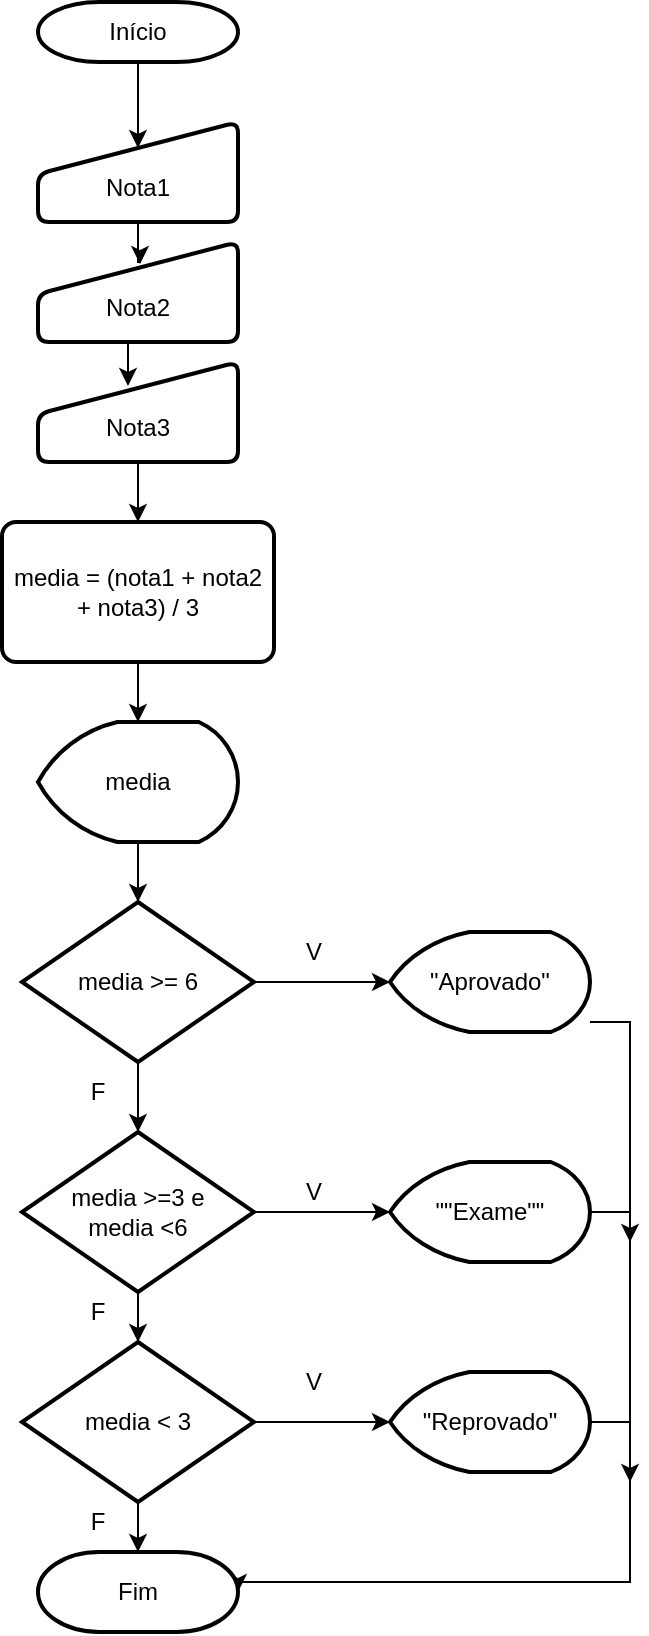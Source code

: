 <mxfile version="20.8.5" type="device"><diagram id="a6M2rhfie6XRvkPBrQMT" name="Página-1"><mxGraphModel dx="1067" dy="576" grid="1" gridSize="10" guides="1" tooltips="1" connect="1" arrows="1" fold="1" page="1" pageScale="1" pageWidth="827" pageHeight="1169" math="0" shadow="0"><root><mxCell id="0"/><mxCell id="1" parent="0"/><mxCell id="QRM32ppiAZKZiCz4vngZ-9" style="edgeStyle=orthogonalEdgeStyle;rounded=0;orthogonalLoop=1;jettySize=auto;html=1;entryX=0.5;entryY=0.26;entryDx=0;entryDy=0;entryPerimeter=0;" edge="1" parent="1" source="QRM32ppiAZKZiCz4vngZ-1" target="QRM32ppiAZKZiCz4vngZ-2"><mxGeometry relative="1" as="geometry"/></mxCell><mxCell id="QRM32ppiAZKZiCz4vngZ-1" value="Início" style="strokeWidth=2;html=1;shape=mxgraph.flowchart.terminator;whiteSpace=wrap;" vertex="1" parent="1"><mxGeometry x="364" y="20" width="100" height="30" as="geometry"/></mxCell><mxCell id="QRM32ppiAZKZiCz4vngZ-10" style="edgeStyle=orthogonalEdgeStyle;rounded=0;orthogonalLoop=1;jettySize=auto;html=1;entryX=0.51;entryY=0.22;entryDx=0;entryDy=0;entryPerimeter=0;" edge="1" parent="1" source="QRM32ppiAZKZiCz4vngZ-2" target="QRM32ppiAZKZiCz4vngZ-3"><mxGeometry relative="1" as="geometry"/></mxCell><mxCell id="QRM32ppiAZKZiCz4vngZ-2" value="&lt;br&gt;Nota1" style="html=1;strokeWidth=2;shape=manualInput;whiteSpace=wrap;rounded=1;size=26;arcSize=11;" vertex="1" parent="1"><mxGeometry x="364" y="80" width="100" height="50" as="geometry"/></mxCell><mxCell id="QRM32ppiAZKZiCz4vngZ-11" style="edgeStyle=orthogonalEdgeStyle;rounded=0;orthogonalLoop=1;jettySize=auto;html=1;exitX=0.5;exitY=1;exitDx=0;exitDy=0;entryX=0.45;entryY=0.24;entryDx=0;entryDy=0;entryPerimeter=0;" edge="1" parent="1" source="QRM32ppiAZKZiCz4vngZ-3" target="QRM32ppiAZKZiCz4vngZ-4"><mxGeometry relative="1" as="geometry"/></mxCell><mxCell id="QRM32ppiAZKZiCz4vngZ-3" value="&lt;br&gt;Nota2" style="html=1;strokeWidth=2;shape=manualInput;whiteSpace=wrap;rounded=1;size=26;arcSize=11;" vertex="1" parent="1"><mxGeometry x="364" y="140" width="100" height="50" as="geometry"/></mxCell><mxCell id="QRM32ppiAZKZiCz4vngZ-12" style="edgeStyle=orthogonalEdgeStyle;rounded=0;orthogonalLoop=1;jettySize=auto;html=1;exitX=0.5;exitY=1;exitDx=0;exitDy=0;entryX=0.5;entryY=0;entryDx=0;entryDy=0;" edge="1" parent="1" source="QRM32ppiAZKZiCz4vngZ-4" target="QRM32ppiAZKZiCz4vngZ-5"><mxGeometry relative="1" as="geometry"/></mxCell><mxCell id="QRM32ppiAZKZiCz4vngZ-4" value="&lt;br&gt;Nota3" style="html=1;strokeWidth=2;shape=manualInput;whiteSpace=wrap;rounded=1;size=26;arcSize=11;" vertex="1" parent="1"><mxGeometry x="364" y="200" width="100" height="50" as="geometry"/></mxCell><mxCell id="QRM32ppiAZKZiCz4vngZ-13" style="edgeStyle=orthogonalEdgeStyle;rounded=0;orthogonalLoop=1;jettySize=auto;html=1;exitX=0.5;exitY=1;exitDx=0;exitDy=0;entryX=0.5;entryY=0;entryDx=0;entryDy=0;entryPerimeter=0;" edge="1" parent="1" source="QRM32ppiAZKZiCz4vngZ-5" target="QRM32ppiAZKZiCz4vngZ-6"><mxGeometry relative="1" as="geometry"/></mxCell><mxCell id="QRM32ppiAZKZiCz4vngZ-5" value="media = (nota1 + nota2 + nota3) / 3" style="rounded=1;whiteSpace=wrap;html=1;absoluteArcSize=1;arcSize=14;strokeWidth=2;" vertex="1" parent="1"><mxGeometry x="346" y="280" width="136" height="70" as="geometry"/></mxCell><mxCell id="QRM32ppiAZKZiCz4vngZ-14" style="edgeStyle=orthogonalEdgeStyle;rounded=0;orthogonalLoop=1;jettySize=auto;html=1;exitX=0.5;exitY=1;exitDx=0;exitDy=0;exitPerimeter=0;" edge="1" parent="1" source="QRM32ppiAZKZiCz4vngZ-6" target="QRM32ppiAZKZiCz4vngZ-7"><mxGeometry relative="1" as="geometry"/></mxCell><mxCell id="QRM32ppiAZKZiCz4vngZ-6" value="media" style="strokeWidth=2;html=1;shape=mxgraph.flowchart.display;whiteSpace=wrap;" vertex="1" parent="1"><mxGeometry x="364" y="380" width="100" height="60" as="geometry"/></mxCell><mxCell id="QRM32ppiAZKZiCz4vngZ-15" style="edgeStyle=orthogonalEdgeStyle;rounded=0;orthogonalLoop=1;jettySize=auto;html=1;exitX=1;exitY=0.5;exitDx=0;exitDy=0;exitPerimeter=0;" edge="1" parent="1" source="QRM32ppiAZKZiCz4vngZ-7" target="QRM32ppiAZKZiCz4vngZ-8"><mxGeometry relative="1" as="geometry"/></mxCell><mxCell id="QRM32ppiAZKZiCz4vngZ-24" style="edgeStyle=orthogonalEdgeStyle;rounded=0;orthogonalLoop=1;jettySize=auto;html=1;exitX=0.5;exitY=1;exitDx=0;exitDy=0;exitPerimeter=0;entryX=0.5;entryY=0;entryDx=0;entryDy=0;entryPerimeter=0;" edge="1" parent="1" source="QRM32ppiAZKZiCz4vngZ-7" target="QRM32ppiAZKZiCz4vngZ-17"><mxGeometry relative="1" as="geometry"/></mxCell><mxCell id="QRM32ppiAZKZiCz4vngZ-7" value="media &amp;gt;= 6" style="strokeWidth=2;html=1;shape=mxgraph.flowchart.decision;whiteSpace=wrap;" vertex="1" parent="1"><mxGeometry x="356" y="470" width="116" height="80" as="geometry"/></mxCell><mxCell id="QRM32ppiAZKZiCz4vngZ-37" style="edgeStyle=orthogonalEdgeStyle;rounded=0;orthogonalLoop=1;jettySize=auto;html=1;entryX=1;entryY=0.5;entryDx=0;entryDy=0;entryPerimeter=0;" edge="1" parent="1" source="QRM32ppiAZKZiCz4vngZ-8" target="QRM32ppiAZKZiCz4vngZ-28"><mxGeometry relative="1" as="geometry"><mxPoint x="680" y="870" as="targetPoint"/><Array as="points"><mxPoint x="660" y="530"/><mxPoint x="660" y="810"/><mxPoint x="464" y="810"/></Array></mxGeometry></mxCell><mxCell id="QRM32ppiAZKZiCz4vngZ-8" value="&quot;Aprovado&quot;" style="strokeWidth=2;html=1;shape=mxgraph.flowchart.display;whiteSpace=wrap;" vertex="1" parent="1"><mxGeometry x="540" y="485" width="100" height="50" as="geometry"/></mxCell><mxCell id="QRM32ppiAZKZiCz4vngZ-19" style="edgeStyle=orthogonalEdgeStyle;rounded=0;orthogonalLoop=1;jettySize=auto;html=1;entryX=0;entryY=0.5;entryDx=0;entryDy=0;entryPerimeter=0;" edge="1" parent="1" source="QRM32ppiAZKZiCz4vngZ-17" target="QRM32ppiAZKZiCz4vngZ-18"><mxGeometry relative="1" as="geometry"/></mxCell><mxCell id="QRM32ppiAZKZiCz4vngZ-25" style="edgeStyle=orthogonalEdgeStyle;rounded=0;orthogonalLoop=1;jettySize=auto;html=1;entryX=0.5;entryY=0;entryDx=0;entryDy=0;entryPerimeter=0;" edge="1" parent="1" source="QRM32ppiAZKZiCz4vngZ-17" target="QRM32ppiAZKZiCz4vngZ-21"><mxGeometry relative="1" as="geometry"/></mxCell><mxCell id="QRM32ppiAZKZiCz4vngZ-17" value="media &amp;gt;=3 e&lt;br&gt;media &amp;lt;6" style="strokeWidth=2;html=1;shape=mxgraph.flowchart.decision;whiteSpace=wrap;" vertex="1" parent="1"><mxGeometry x="356" y="585" width="116" height="80" as="geometry"/></mxCell><mxCell id="QRM32ppiAZKZiCz4vngZ-38" style="edgeStyle=orthogonalEdgeStyle;rounded=0;orthogonalLoop=1;jettySize=auto;html=1;exitX=1;exitY=0.5;exitDx=0;exitDy=0;exitPerimeter=0;" edge="1" parent="1" source="QRM32ppiAZKZiCz4vngZ-18"><mxGeometry relative="1" as="geometry"><mxPoint x="660" y="640" as="targetPoint"/></mxGeometry></mxCell><mxCell id="QRM32ppiAZKZiCz4vngZ-18" value="&quot;&quot;Exame&quot;&quot;" style="strokeWidth=2;html=1;shape=mxgraph.flowchart.display;whiteSpace=wrap;" vertex="1" parent="1"><mxGeometry x="540" y="600" width="100" height="50" as="geometry"/></mxCell><mxCell id="QRM32ppiAZKZiCz4vngZ-23" style="edgeStyle=orthogonalEdgeStyle;rounded=0;orthogonalLoop=1;jettySize=auto;html=1;exitX=1;exitY=0.5;exitDx=0;exitDy=0;exitPerimeter=0;" edge="1" parent="1" source="QRM32ppiAZKZiCz4vngZ-21" target="QRM32ppiAZKZiCz4vngZ-22"><mxGeometry relative="1" as="geometry"/></mxCell><mxCell id="QRM32ppiAZKZiCz4vngZ-40" style="edgeStyle=orthogonalEdgeStyle;rounded=0;orthogonalLoop=1;jettySize=auto;html=1;exitX=0.5;exitY=1;exitDx=0;exitDy=0;exitPerimeter=0;entryX=0.5;entryY=0;entryDx=0;entryDy=0;entryPerimeter=0;" edge="1" parent="1" source="QRM32ppiAZKZiCz4vngZ-21" target="QRM32ppiAZKZiCz4vngZ-28"><mxGeometry relative="1" as="geometry"/></mxCell><mxCell id="QRM32ppiAZKZiCz4vngZ-21" value="media &amp;lt; 3" style="strokeWidth=2;html=1;shape=mxgraph.flowchart.decision;whiteSpace=wrap;" vertex="1" parent="1"><mxGeometry x="356" y="690" width="116" height="80" as="geometry"/></mxCell><mxCell id="QRM32ppiAZKZiCz4vngZ-39" style="edgeStyle=orthogonalEdgeStyle;rounded=0;orthogonalLoop=1;jettySize=auto;html=1;exitX=1;exitY=0.5;exitDx=0;exitDy=0;exitPerimeter=0;" edge="1" parent="1" source="QRM32ppiAZKZiCz4vngZ-22"><mxGeometry relative="1" as="geometry"><mxPoint x="660" y="760" as="targetPoint"/></mxGeometry></mxCell><mxCell id="QRM32ppiAZKZiCz4vngZ-22" value="&quot;Reprovado&quot;" style="strokeWidth=2;html=1;shape=mxgraph.flowchart.display;whiteSpace=wrap;" vertex="1" parent="1"><mxGeometry x="540" y="705" width="100" height="50" as="geometry"/></mxCell><mxCell id="QRM32ppiAZKZiCz4vngZ-28" value="Fim" style="strokeWidth=2;html=1;shape=mxgraph.flowchart.terminator;whiteSpace=wrap;" vertex="1" parent="1"><mxGeometry x="364" y="795" width="100" height="40" as="geometry"/></mxCell><mxCell id="QRM32ppiAZKZiCz4vngZ-29" value="V" style="text;strokeColor=none;align=center;fillColor=none;html=1;verticalAlign=middle;whiteSpace=wrap;rounded=0;" vertex="1" parent="1"><mxGeometry x="472" y="480" width="60" height="30" as="geometry"/></mxCell><mxCell id="QRM32ppiAZKZiCz4vngZ-32" value="V" style="text;strokeColor=none;align=center;fillColor=none;html=1;verticalAlign=middle;whiteSpace=wrap;rounded=0;" vertex="1" parent="1"><mxGeometry x="472" y="695" width="60" height="30" as="geometry"/></mxCell><mxCell id="QRM32ppiAZKZiCz4vngZ-33" value="V" style="text;strokeColor=none;align=center;fillColor=none;html=1;verticalAlign=middle;whiteSpace=wrap;rounded=0;" vertex="1" parent="1"><mxGeometry x="472" y="600" width="60" height="30" as="geometry"/></mxCell><mxCell id="QRM32ppiAZKZiCz4vngZ-34" value="F" style="text;strokeColor=none;align=center;fillColor=none;html=1;verticalAlign=middle;whiteSpace=wrap;rounded=0;" vertex="1" parent="1"><mxGeometry x="364" y="550" width="60" height="30" as="geometry"/></mxCell><mxCell id="QRM32ppiAZKZiCz4vngZ-36" value="F" style="text;strokeColor=none;align=center;fillColor=none;html=1;verticalAlign=middle;whiteSpace=wrap;rounded=0;" vertex="1" parent="1"><mxGeometry x="364" y="660" width="60" height="30" as="geometry"/></mxCell><mxCell id="QRM32ppiAZKZiCz4vngZ-41" value="F" style="text;strokeColor=none;align=center;fillColor=none;html=1;verticalAlign=middle;whiteSpace=wrap;rounded=0;" vertex="1" parent="1"><mxGeometry x="364" y="765" width="60" height="30" as="geometry"/></mxCell></root></mxGraphModel></diagram></mxfile>